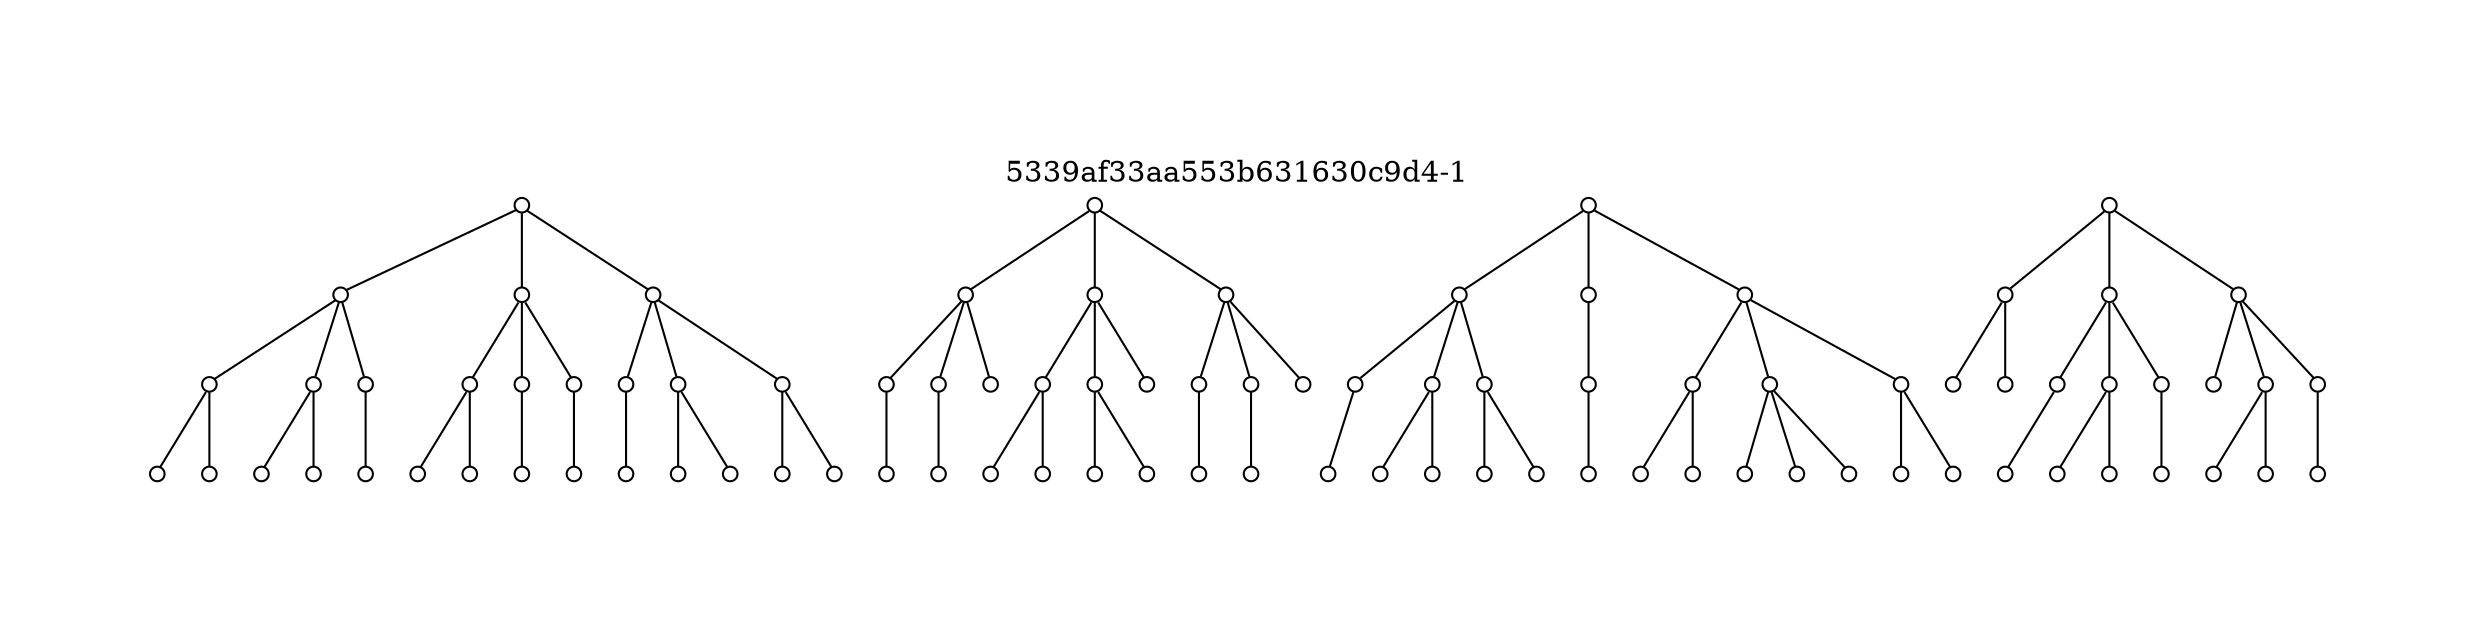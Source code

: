 strict graph "5339af33aa553b631630c9d4-1" {
labelloc=t;
ratio=auto;
pad="1.0";
label="5339af33aa553b631630c9d4-1";
node [fixedsize=true, width="0.1", shape=circle, height="0.1", label=""];
0;
1;
2;
3;
4;
5;
6;
7;
8;
9;
10;
11;
12;
14;
15;
16;
18;
21;
23;
24;
25;
30;
33;
35;
36;
37;
38;
40;
41;
42;
43;
44;
45;
46;
47;
48;
49;
50;
51;
52;
54;
56;
62;
64;
65;
67;
73;
75;
80;
81;
82;
83;
84;
85;
86;
87;
90;
91;
92;
94;
96;
97;
99;
101;
104;
112;
113;
114;
115;
116;
117;
119;
120;
121;
122;
123;
125;
126;
127;
128;
129;
130;
131;
132;
144;
146;
147;
150;
155;
156;
159;
0 -- 1;
0 -- 3;
0 -- 2;
1 -- 5;
2 -- 9;
3 -- 11;
3 -- 12;
3 -- 10;
1 -- 4;
4 -- 15;
4 -- 14;
1 -- 6;
2 -- 7;
2 -- 8;
5 -- 16;
5 -- 18;
6 -- 21;
7 -- 23;
7 -- 24;
8 -- 25;
9 -- 30;
10 -- 33;
11 -- 35;
11 -- 36;
12 -- 37;
12 -- 38;
40 -- 41;
42 -- 47;
40 -- 42;
40 -- 43;
41 -- 44;
41 -- 45;
41 -- 46;
42 -- 48;
42 -- 49;
50 -- 73;
43 -- 50;
51 -- 75;
43 -- 51;
43 -- 52;
44 -- 54;
45 -- 56;
47 -- 62;
47 -- 64;
48 -- 65;
48 -- 67;
80 -- 81;
81 -- 86;
81 -- 84;
81 -- 85;
80 -- 82;
82 -- 87;
83 -- 91;
83 -- 90;
80 -- 83;
83 -- 92;
84 -- 94;
85 -- 97;
85 -- 96;
87 -- 104;
86 -- 99;
86 -- 101;
90 -- 112;
90 -- 113;
91 -- 114;
91 -- 115;
91 -- 116;
92 -- 117;
92 -- 119;
120 -- 121;
120 -- 122;
120 -- 123;
121 -- 125;
121 -- 126;
122 -- 128;
122 -- 129;
122 -- 127;
127 -- 144;
128 -- 146;
128 -- 147;
129 -- 150;
123 -- 130;
123 -- 131;
131 -- 155;
131 -- 156;
132 -- 159;
123 -- 132;
}
